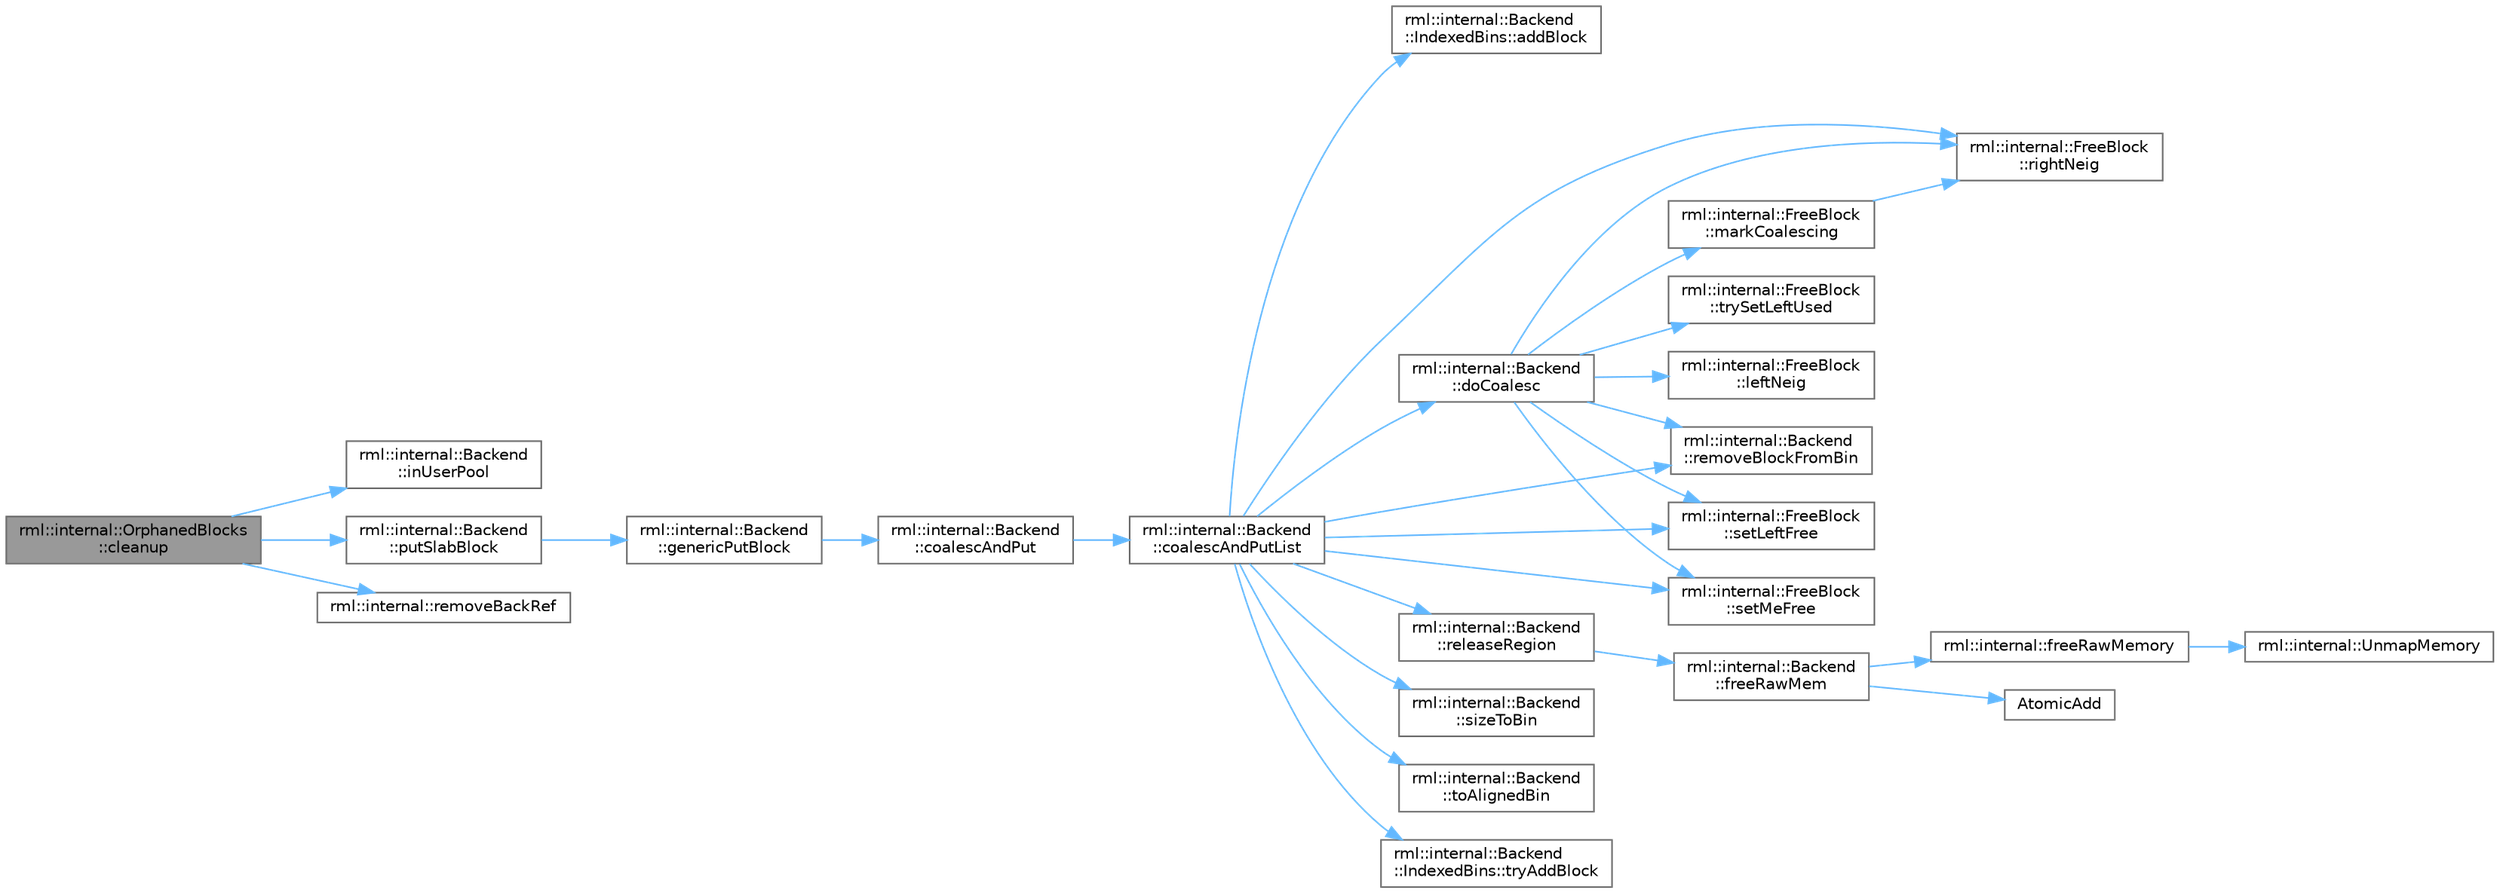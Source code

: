 digraph "rml::internal::OrphanedBlocks::cleanup"
{
 // LATEX_PDF_SIZE
  bgcolor="transparent";
  edge [fontname=Helvetica,fontsize=10,labelfontname=Helvetica,labelfontsize=10];
  node [fontname=Helvetica,fontsize=10,shape=box,height=0.2,width=0.4];
  rankdir="LR";
  Node1 [id="Node000001",label="rml::internal::OrphanedBlocks\l::cleanup",height=0.2,width=0.4,color="gray40", fillcolor="grey60", style="filled", fontcolor="black",tooltip=" "];
  Node1 -> Node2 [id="edge29_Node000001_Node000002",color="steelblue1",style="solid",tooltip=" "];
  Node2 [id="Node000002",label="rml::internal::Backend\l::inUserPool",height=0.2,width=0.4,color="grey40", fillcolor="white", style="filled",URL="$classrml_1_1internal_1_1_backend.html#a0d970b8baf9c882ee49d4467b88fcd3b",tooltip=" "];
  Node1 -> Node3 [id="edge30_Node000001_Node000003",color="steelblue1",style="solid",tooltip=" "];
  Node3 [id="Node000003",label="rml::internal::Backend\l::putSlabBlock",height=0.2,width=0.4,color="grey40", fillcolor="white", style="filled",URL="$classrml_1_1internal_1_1_backend.html#aff80d2f96611eb02d64e81c6311dcb16",tooltip=" "];
  Node3 -> Node4 [id="edge31_Node000003_Node000004",color="steelblue1",style="solid",tooltip=" "];
  Node4 [id="Node000004",label="rml::internal::Backend\l::genericPutBlock",height=0.2,width=0.4,color="grey40", fillcolor="white", style="filled",URL="$classrml_1_1internal_1_1_backend.html#a6f4caa0614d12b51e9099d8d670aaf5a",tooltip=" "];
  Node4 -> Node5 [id="edge32_Node000004_Node000005",color="steelblue1",style="solid",tooltip=" "];
  Node5 [id="Node000005",label="rml::internal::Backend\l::coalescAndPut",height=0.2,width=0.4,color="grey40", fillcolor="white", style="filled",URL="$classrml_1_1internal_1_1_backend.html#a73a1ed638532f524b5d79d243547dcc8",tooltip=" "];
  Node5 -> Node6 [id="edge33_Node000005_Node000006",color="steelblue1",style="solid",tooltip=" "];
  Node6 [id="Node000006",label="rml::internal::Backend\l::coalescAndPutList",height=0.2,width=0.4,color="grey40", fillcolor="white", style="filled",URL="$classrml_1_1internal_1_1_backend.html#ab7187ff304d09cf6f069821b4ab8e2fb",tooltip=" "];
  Node6 -> Node7 [id="edge34_Node000006_Node000007",color="steelblue1",style="solid",tooltip=" "];
  Node7 [id="Node000007",label="rml::internal::Backend\l::IndexedBins::addBlock",height=0.2,width=0.4,color="grey40", fillcolor="white", style="filled",URL="$classrml_1_1internal_1_1_backend_1_1_indexed_bins.html#acb8b3b2c17574e6a77c9135c6f3e027d",tooltip=" "];
  Node6 -> Node8 [id="edge35_Node000006_Node000008",color="steelblue1",style="solid",tooltip=" "];
  Node8 [id="Node000008",label="rml::internal::Backend\l::doCoalesc",height=0.2,width=0.4,color="grey40", fillcolor="white", style="filled",URL="$classrml_1_1internal_1_1_backend.html#a7632dfe63a52e77e13875b7e44d4ab76",tooltip=" "];
  Node8 -> Node9 [id="edge36_Node000008_Node000009",color="steelblue1",style="solid",tooltip=" "];
  Node9 [id="Node000009",label="rml::internal::FreeBlock\l::leftNeig",height=0.2,width=0.4,color="grey40", fillcolor="white", style="filled",URL="$classrml_1_1internal_1_1_free_block.html#a9075db651a017ef5897fa40a019bda59",tooltip=" "];
  Node8 -> Node10 [id="edge37_Node000008_Node000010",color="steelblue1",style="solid",tooltip=" "];
  Node10 [id="Node000010",label="rml::internal::FreeBlock\l::markCoalescing",height=0.2,width=0.4,color="grey40", fillcolor="white", style="filled",URL="$classrml_1_1internal_1_1_free_block.html#a3ce0e6bfe3611b907f50f4a37b6baa39",tooltip=" "];
  Node10 -> Node11 [id="edge38_Node000010_Node000011",color="steelblue1",style="solid",tooltip=" "];
  Node11 [id="Node000011",label="rml::internal::FreeBlock\l::rightNeig",height=0.2,width=0.4,color="grey40", fillcolor="white", style="filled",URL="$classrml_1_1internal_1_1_free_block.html#aac4719caa91288e649a063c1e63943ea",tooltip=" "];
  Node8 -> Node12 [id="edge39_Node000008_Node000012",color="steelblue1",style="solid",tooltip=" "];
  Node12 [id="Node000012",label="rml::internal::Backend\l::removeBlockFromBin",height=0.2,width=0.4,color="grey40", fillcolor="white", style="filled",URL="$classrml_1_1internal_1_1_backend.html#a9e707331f648a72caf2822fa488b6273",tooltip=" "];
  Node8 -> Node11 [id="edge40_Node000008_Node000011",color="steelblue1",style="solid",tooltip=" "];
  Node8 -> Node13 [id="edge41_Node000008_Node000013",color="steelblue1",style="solid",tooltip=" "];
  Node13 [id="Node000013",label="rml::internal::FreeBlock\l::setLeftFree",height=0.2,width=0.4,color="grey40", fillcolor="white", style="filled",URL="$classrml_1_1internal_1_1_free_block.html#aec3adaa09c9a1ac4ee63ec09f919d0ce",tooltip=" "];
  Node8 -> Node14 [id="edge42_Node000008_Node000014",color="steelblue1",style="solid",tooltip=" "];
  Node14 [id="Node000014",label="rml::internal::FreeBlock\l::setMeFree",height=0.2,width=0.4,color="grey40", fillcolor="white", style="filled",URL="$classrml_1_1internal_1_1_free_block.html#a288e6db81f9d5882ddc9cec10aa38db2",tooltip=" "];
  Node8 -> Node15 [id="edge43_Node000008_Node000015",color="steelblue1",style="solid",tooltip=" "];
  Node15 [id="Node000015",label="rml::internal::FreeBlock\l::trySetLeftUsed",height=0.2,width=0.4,color="grey40", fillcolor="white", style="filled",URL="$classrml_1_1internal_1_1_free_block.html#a130e1d04a373da8fc346399589225bb7",tooltip=" "];
  Node6 -> Node16 [id="edge44_Node000006_Node000016",color="steelblue1",style="solid",tooltip=" "];
  Node16 [id="Node000016",label="rml::internal::Backend\l::releaseRegion",height=0.2,width=0.4,color="grey40", fillcolor="white", style="filled",URL="$classrml_1_1internal_1_1_backend.html#abc1e069ce438bb93d53e6a9333253d47",tooltip=" "];
  Node16 -> Node17 [id="edge45_Node000016_Node000017",color="steelblue1",style="solid",tooltip=" "];
  Node17 [id="Node000017",label="rml::internal::Backend\l::freeRawMem",height=0.2,width=0.4,color="grey40", fillcolor="white", style="filled",URL="$classrml_1_1internal_1_1_backend.html#a7789b9e7e8feeb284af94e32f0fbd969",tooltip=" "];
  Node17 -> Node18 [id="edge46_Node000017_Node000018",color="steelblue1",style="solid",tooltip=" "];
  Node18 [id="Node000018",label="AtomicAdd",height=0.2,width=0.4,color="grey40", fillcolor="white", style="filled",URL="$_synchronize_8h.html#ae9382ede99cb71105906a4be5337e684",tooltip=" "];
  Node17 -> Node19 [id="edge47_Node000017_Node000019",color="steelblue1",style="solid",tooltip=" "];
  Node19 [id="Node000019",label="rml::internal::freeRawMemory",height=0.2,width=0.4,color="grey40", fillcolor="white", style="filled",URL="$namespacerml_1_1internal.html#a2ea1623a7b12844a70215bf8ae6544df",tooltip=" "];
  Node19 -> Node20 [id="edge48_Node000019_Node000020",color="steelblue1",style="solid",tooltip=" "];
  Node20 [id="Node000020",label="rml::internal::UnmapMemory",height=0.2,width=0.4,color="grey40", fillcolor="white", style="filled",URL="$namespacerml_1_1internal.html#a0d0de9a8386655564c0ccabe210fef00",tooltip=" "];
  Node6 -> Node12 [id="edge49_Node000006_Node000012",color="steelblue1",style="solid",tooltip=" "];
  Node6 -> Node11 [id="edge50_Node000006_Node000011",color="steelblue1",style="solid",tooltip=" "];
  Node6 -> Node13 [id="edge51_Node000006_Node000013",color="steelblue1",style="solid",tooltip=" "];
  Node6 -> Node14 [id="edge52_Node000006_Node000014",color="steelblue1",style="solid",tooltip=" "];
  Node6 -> Node21 [id="edge53_Node000006_Node000021",color="steelblue1",style="solid",tooltip=" "];
  Node21 [id="Node000021",label="rml::internal::Backend\l::sizeToBin",height=0.2,width=0.4,color="grey40", fillcolor="white", style="filled",URL="$classrml_1_1internal_1_1_backend.html#a88ffac989c26a384799d3e6fedffa17b",tooltip=" "];
  Node6 -> Node22 [id="edge54_Node000006_Node000022",color="steelblue1",style="solid",tooltip=" "];
  Node22 [id="Node000022",label="rml::internal::Backend\l::toAlignedBin",height=0.2,width=0.4,color="grey40", fillcolor="white", style="filled",URL="$classrml_1_1internal_1_1_backend.html#a361793e5067f0627700c3d6e10f230bd",tooltip=" "];
  Node6 -> Node23 [id="edge55_Node000006_Node000023",color="steelblue1",style="solid",tooltip=" "];
  Node23 [id="Node000023",label="rml::internal::Backend\l::IndexedBins::tryAddBlock",height=0.2,width=0.4,color="grey40", fillcolor="white", style="filled",URL="$classrml_1_1internal_1_1_backend_1_1_indexed_bins.html#a462c443a37dea32f4c5cfdec77067233",tooltip=" "];
  Node1 -> Node24 [id="edge56_Node000001_Node000024",color="steelblue1",style="solid",tooltip=" "];
  Node24 [id="Node000024",label="rml::internal::removeBackRef",height=0.2,width=0.4,color="grey40", fillcolor="white", style="filled",URL="$namespacerml_1_1internal.html#ab8e65fb38698f5544e2b1fa3127bec85",tooltip=" "];
}
